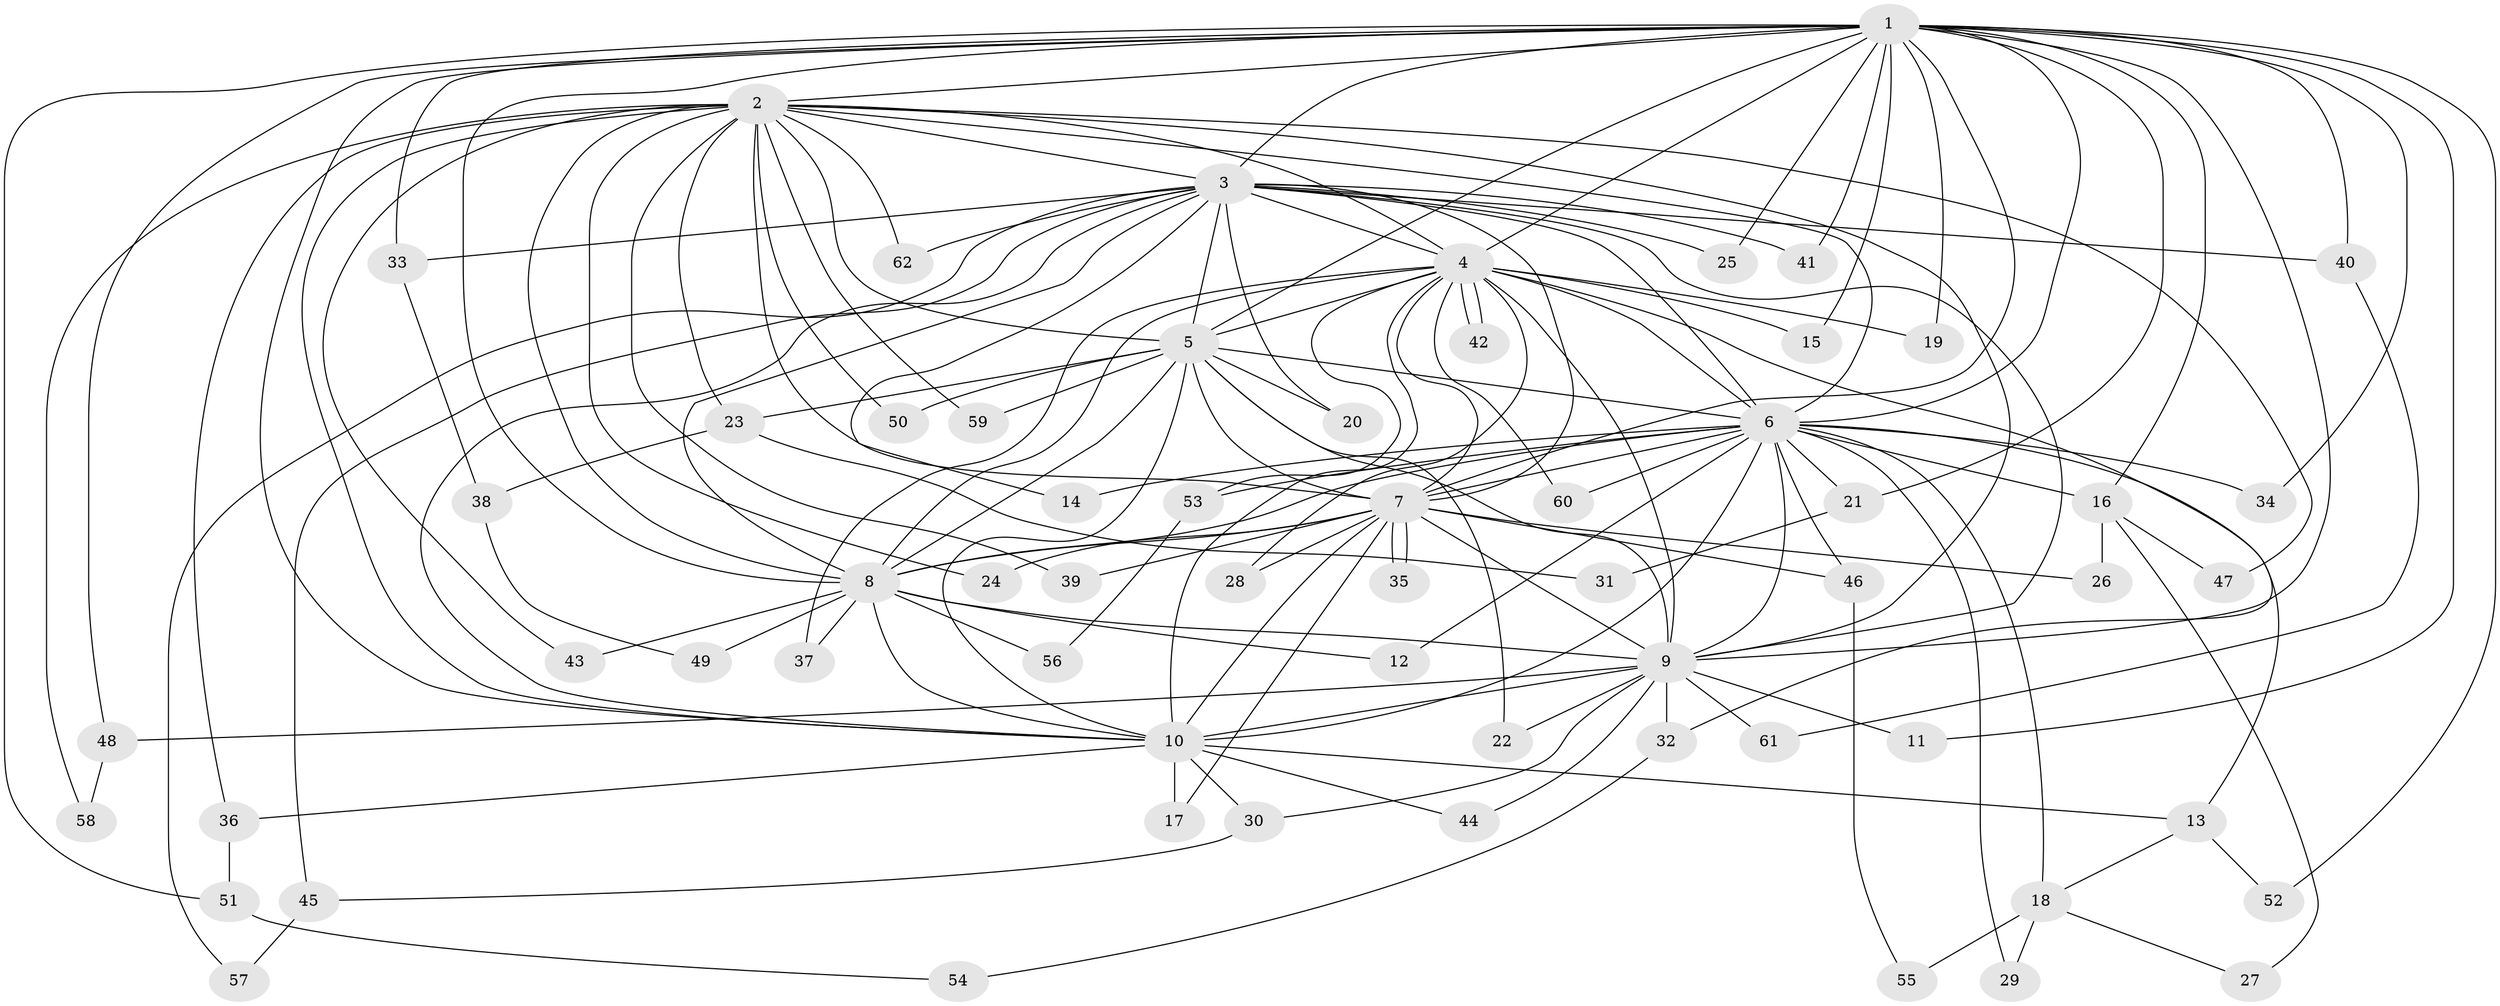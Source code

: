 // Generated by graph-tools (version 1.1) at 2025/25/03/09/25 03:25:39]
// undirected, 62 vertices, 149 edges
graph export_dot {
graph [start="1"]
  node [color=gray90,style=filled];
  1;
  2;
  3;
  4;
  5;
  6;
  7;
  8;
  9;
  10;
  11;
  12;
  13;
  14;
  15;
  16;
  17;
  18;
  19;
  20;
  21;
  22;
  23;
  24;
  25;
  26;
  27;
  28;
  29;
  30;
  31;
  32;
  33;
  34;
  35;
  36;
  37;
  38;
  39;
  40;
  41;
  42;
  43;
  44;
  45;
  46;
  47;
  48;
  49;
  50;
  51;
  52;
  53;
  54;
  55;
  56;
  57;
  58;
  59;
  60;
  61;
  62;
  1 -- 2;
  1 -- 3;
  1 -- 4;
  1 -- 5;
  1 -- 6;
  1 -- 7;
  1 -- 8;
  1 -- 9;
  1 -- 10;
  1 -- 11;
  1 -- 15;
  1 -- 16;
  1 -- 19;
  1 -- 21;
  1 -- 25;
  1 -- 33;
  1 -- 34;
  1 -- 40;
  1 -- 41;
  1 -- 48;
  1 -- 51;
  1 -- 52;
  2 -- 3;
  2 -- 4;
  2 -- 5;
  2 -- 6;
  2 -- 7;
  2 -- 8;
  2 -- 9;
  2 -- 10;
  2 -- 23;
  2 -- 24;
  2 -- 36;
  2 -- 39;
  2 -- 43;
  2 -- 47;
  2 -- 50;
  2 -- 58;
  2 -- 59;
  2 -- 62;
  3 -- 4;
  3 -- 5;
  3 -- 6;
  3 -- 7;
  3 -- 8;
  3 -- 9;
  3 -- 10;
  3 -- 14;
  3 -- 20;
  3 -- 25;
  3 -- 33;
  3 -- 40;
  3 -- 41;
  3 -- 45;
  3 -- 57;
  3 -- 62;
  4 -- 5;
  4 -- 6;
  4 -- 7;
  4 -- 8;
  4 -- 9;
  4 -- 10;
  4 -- 15;
  4 -- 19;
  4 -- 28;
  4 -- 32;
  4 -- 37;
  4 -- 42;
  4 -- 42;
  4 -- 53;
  4 -- 60;
  5 -- 6;
  5 -- 7;
  5 -- 8;
  5 -- 9;
  5 -- 10;
  5 -- 20;
  5 -- 22;
  5 -- 23;
  5 -- 50;
  5 -- 59;
  6 -- 7;
  6 -- 8;
  6 -- 9;
  6 -- 10;
  6 -- 12;
  6 -- 13;
  6 -- 14;
  6 -- 16;
  6 -- 18;
  6 -- 21;
  6 -- 29;
  6 -- 34;
  6 -- 46;
  6 -- 53;
  6 -- 60;
  7 -- 8;
  7 -- 9;
  7 -- 10;
  7 -- 17;
  7 -- 24;
  7 -- 26;
  7 -- 28;
  7 -- 35;
  7 -- 35;
  7 -- 39;
  7 -- 46;
  8 -- 9;
  8 -- 10;
  8 -- 12;
  8 -- 37;
  8 -- 43;
  8 -- 49;
  8 -- 56;
  9 -- 10;
  9 -- 11;
  9 -- 22;
  9 -- 30;
  9 -- 32;
  9 -- 44;
  9 -- 48;
  9 -- 61;
  10 -- 13;
  10 -- 17;
  10 -- 30;
  10 -- 36;
  10 -- 44;
  13 -- 18;
  13 -- 52;
  16 -- 26;
  16 -- 27;
  16 -- 47;
  18 -- 27;
  18 -- 29;
  18 -- 55;
  21 -- 31;
  23 -- 31;
  23 -- 38;
  30 -- 45;
  32 -- 54;
  33 -- 38;
  36 -- 51;
  38 -- 49;
  40 -- 61;
  45 -- 57;
  46 -- 55;
  48 -- 58;
  51 -- 54;
  53 -- 56;
}

